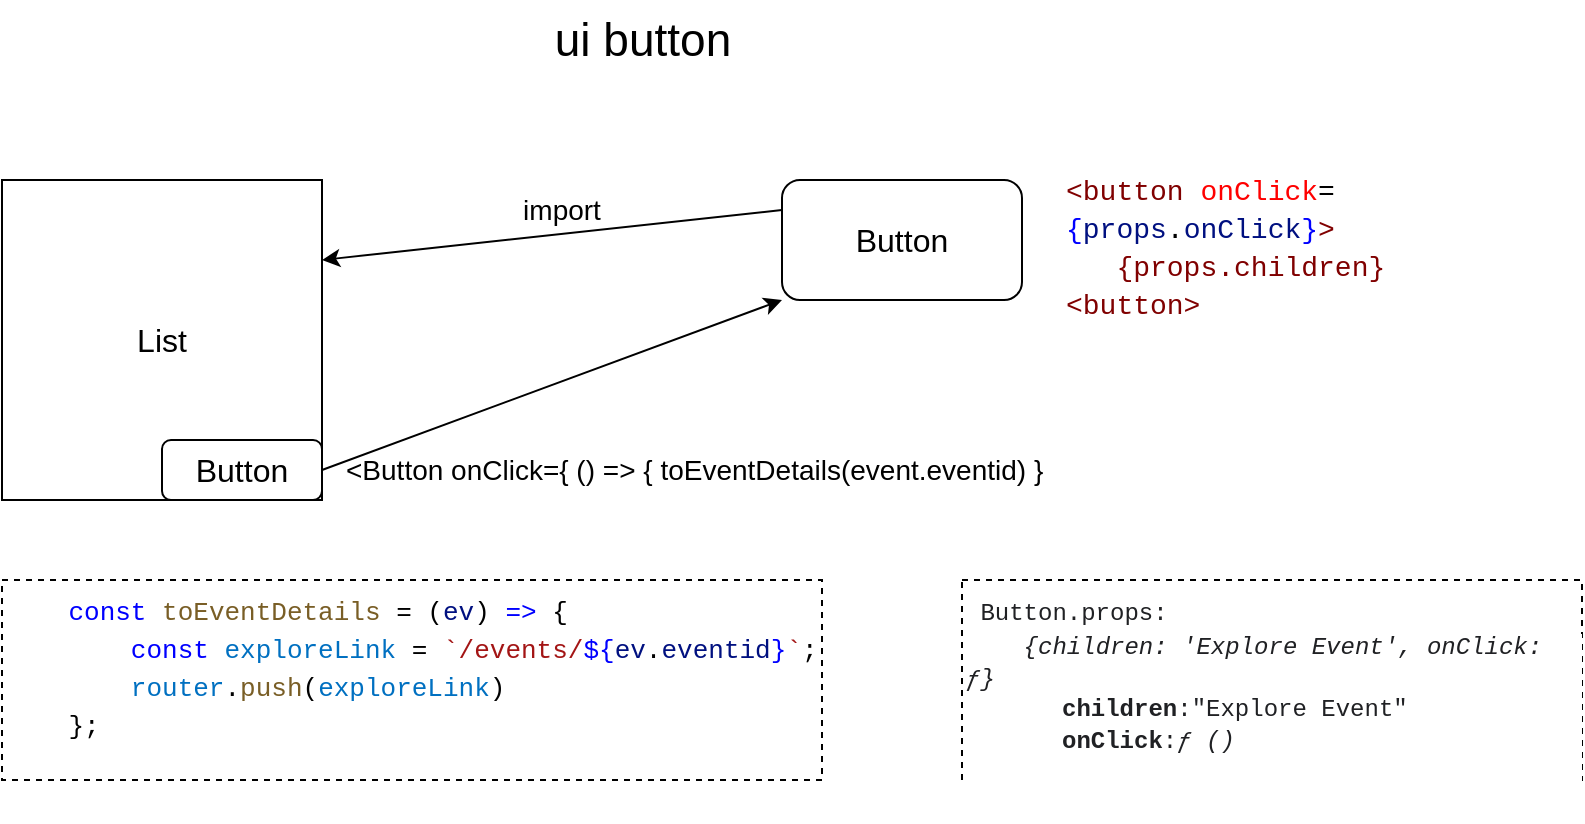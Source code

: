 <mxfile>
    <diagram id="UV_xtOekJP0lUzB7Bbdw" name="Page-1">
        <mxGraphModel dx="818" dy="591" grid="1" gridSize="10" guides="1" tooltips="1" connect="1" arrows="1" fold="1" page="1" pageScale="1" pageWidth="1100" pageHeight="1700" math="0" shadow="0">
            <root>
                <mxCell id="0"/>
                <mxCell id="1" parent="0"/>
                <mxCell id="2" value="ui button" style="text;strokeColor=none;fillColor=none;html=1;fontSize=23;fontStyle=0;verticalAlign=middle;align=center;" vertex="1" parent="1">
                    <mxGeometry x="320" y="10" width="100" height="40" as="geometry"/>
                </mxCell>
                <mxCell id="3" value="Button" style="rounded=1;whiteSpace=wrap;html=1;fontSize=16;" vertex="1" parent="1">
                    <mxGeometry x="440" y="100" width="120" height="60" as="geometry"/>
                </mxCell>
                <mxCell id="5" value="List" style="whiteSpace=wrap;html=1;aspect=fixed;fontSize=16;" vertex="1" parent="1">
                    <mxGeometry x="50" y="100" width="160" height="160" as="geometry"/>
                </mxCell>
                <mxCell id="7" value="Button" style="rounded=1;whiteSpace=wrap;html=1;fontSize=16;" vertex="1" parent="1">
                    <mxGeometry x="130" y="230" width="80" height="30" as="geometry"/>
                </mxCell>
                <mxCell id="9" value="&lt;div style=&quot;color: rgb(0 , 0 , 0) ; background-color: rgb(255 , 255 , 255) ; font-family: &amp;#34;consolas&amp;#34; , &amp;#34;courier new&amp;#34; , monospace ; font-weight: normal ; font-size: 14px ; line-height: 19px&quot;&gt;&lt;div&gt;&lt;span style=&quot;color: #800000&quot;&gt;&amp;lt;button&lt;/span&gt;&lt;span style=&quot;color: #000000&quot;&gt;&amp;nbsp;&lt;/span&gt;&lt;span style=&quot;color: rgb(255 , 0 , 0)&quot;&gt;onClick&lt;/span&gt;=&lt;span style=&quot;color: rgb(0 , 0 , 255)&quot;&gt;{&lt;/span&gt;&lt;span style=&quot;color: rgb(0 , 16 , 128)&quot;&gt;props&lt;/span&gt;.&lt;span style=&quot;color: rgb(0 , 16 , 128)&quot;&gt;onClick&lt;/span&gt;&lt;span style=&quot;color: rgb(0 , 0 , 255)&quot;&gt;}&lt;/span&gt;&lt;span style=&quot;color: rgb(128 , 0 , 0)&quot;&gt;&amp;gt;&lt;/span&gt;&lt;/div&gt;&lt;div&gt;&lt;span style=&quot;color: #800000&quot;&gt;&amp;nbsp; &amp;nbsp;{props.children}&lt;/span&gt;&lt;/div&gt;&lt;div&gt;&lt;span style=&quot;color: #800000&quot;&gt;&amp;lt;button&amp;gt;&lt;/span&gt;&lt;/div&gt;&lt;/div&gt;" style="text;whiteSpace=wrap;html=1;fontSize=16;" vertex="1" parent="1">
                    <mxGeometry x="580" y="90" width="260" height="70" as="geometry"/>
                </mxCell>
                <mxCell id="11" value="" style="endArrow=classic;html=1;fontSize=16;exitX=0;exitY=0.25;exitDx=0;exitDy=0;entryX=1;entryY=0.25;entryDx=0;entryDy=0;" edge="1" parent="1" source="3" target="5">
                    <mxGeometry width="50" height="50" relative="1" as="geometry">
                        <mxPoint x="410" y="320" as="sourcePoint"/>
                        <mxPoint x="460" y="270" as="targetPoint"/>
                    </mxGeometry>
                </mxCell>
                <mxCell id="12" value="import" style="text;html=1;strokeColor=none;fillColor=none;align=center;verticalAlign=middle;whiteSpace=wrap;rounded=0;fontSize=14;" vertex="1" parent="1">
                    <mxGeometry x="300" y="100" width="60" height="30" as="geometry"/>
                </mxCell>
                <mxCell id="13" value="" style="endArrow=classic;html=1;fontSize=16;exitX=1;exitY=0.5;exitDx=0;exitDy=0;entryX=0;entryY=1;entryDx=0;entryDy=0;" edge="1" parent="1" source="7" target="3">
                    <mxGeometry width="50" height="50" relative="1" as="geometry">
                        <mxPoint x="410" y="320" as="sourcePoint"/>
                        <mxPoint x="460" y="270" as="targetPoint"/>
                    </mxGeometry>
                </mxCell>
                <mxCell id="15" value="&amp;lt;Button onClick={ () =&amp;gt; { toEventDetails(event.eventid) }" style="text;html=1;strokeColor=none;fillColor=none;align=left;verticalAlign=middle;whiteSpace=wrap;rounded=0;fontSize=14;" vertex="1" parent="1">
                    <mxGeometry x="220" y="230" width="410" height="30" as="geometry"/>
                </mxCell>
                <mxCell id="16" value="&lt;span style=&quot;color: rgb(32 , 33 , 36) ; font-family: &amp;#34;consolas&amp;#34; , &amp;#34;lucida console&amp;#34; , &amp;#34;courier new&amp;#34; , monospace ; font-size: 12px ; font-style: normal ; font-weight: 400 ; letter-spacing: normal ; text-indent: 0px ; text-transform: none ; word-spacing: 0px ; background-color: rgb(255 , 255 , 255) ; display: inline ; float: none&quot;&gt;&amp;nbsp;Button.props:&lt;br&gt;&lt;/span&gt;&lt;span style=&quot;color: rgb(32 , 33 , 36) ; font-family: &amp;#34;consolas&amp;#34; , &amp;#34;lucida console&amp;#34; , &amp;#34;courier new&amp;#34; , monospace ; font-size: 12px ; font-style: normal ; font-weight: 400 ; letter-spacing: normal ; text-indent: 0px ; text-transform: none ; word-spacing: 0px ; background-color: rgb(255 , 255 , 255) ; display: inline ; float: none&quot;&gt; &lt;/span&gt;&lt;div class=&quot;console-view-object-properties-section object-value-object source-code expanded&quot; style=&quot;padding: 0px ; box-sizing: border-box ; min-width: 0px ; min-height: 0px ; outline-width: 0px ; font-family: &amp;#34;consolas&amp;#34; , &amp;#34;lucida console&amp;#34; , &amp;#34;courier new&amp;#34; , monospace ; font-size: 12px ; position: relative ; vertical-align: baseline ; color: rgb(32 , 33 , 36) ; display: inline-block ; overflow-wrap: break-word ; max-width: 100% ; line-height: 1.2 ; font-style: normal ; font-weight: 400 ; letter-spacing: normal ; text-indent: 0px ; text-transform: none ; word-spacing: 0px ; background-color: rgb(255 , 255 , 255)&quot;&gt;&lt;div class=&quot;tree-outline-disclosure tree-outline-disclosure-hide-overflow&quot; style=&quot;box-sizing: border-box ; min-width: 0px ; min-height: 0px&quot;&gt;&lt;ol class=&quot;tree-outline hide-selection-when-blurred source-code object-properties-section&quot; tabindex=&quot;-1&quot; style=&quot;box-sizing: border-box ; min-width: 0px ; min-height: 0px ; padding: 0px ; margin: 0px ; z-index: 0 ; position: relative ; display: flex ; flex-direction: column ; list-style-type: none&quot;&gt;&lt;li title=&quot;&quot; class=&quot;parent object-properties-section-root-element expanded&quot; style=&quot;box-sizing: border-box ; min-width: 0px ; min-height: 16px ; display: flex ; flex-direction: row ; text-overflow: ellipsis ; position: relative ; align-items: center&quot;&gt;&lt;span class=&quot;console-object console-object-preview&quot; tabindex=&quot;-1&quot; style=&quot;box-sizing: border-box ; min-width: 0px ; min-height: 0px ; overflow-wrap: break-word ; font-style: italic ; word-break: break-all&quot;&gt;&lt;span class=&quot;object-properties-preview&quot; style=&quot;box-sizing: border-box ; min-width: 0px ; min-height: 0px&quot;&gt;&amp;nbsp; &amp;nbsp; {&lt;span class=&quot;name&quot; style=&quot;box-sizing: border-box ; min-width: 0px ; min-height: 0px&quot;&gt;children&lt;/span&gt;: &lt;span class=&quot;object-value-string&quot; style=&quot;box-sizing: border-box ; min-width: 0px ; min-height: 0px ; word-break: break-all&quot;&gt;'Explore Event'&lt;/span&gt;, &lt;span class=&quot;name&quot; style=&quot;box-sizing: border-box ; min-width: 0px ; min-height: 0px&quot;&gt;onClick&lt;/span&gt;: &lt;span class=&quot;object-value-function&quot; style=&quot;box-sizing: border-box ; min-width: 0px ; min-height: 0px ; font-style: italic&quot;&gt;ƒ&lt;/span&gt;}&lt;/span&gt;&lt;span class=&quot;object-state-note info-note&quot; title=&quot;This value was evaluated upon first expanding. It may have changed since then.&quot; style=&quot;box-sizing: border-box ; min-width: 0px ; min-height: 0px ; display: inline-block ; width: 11px ; height: 11px ; text-align: center ; border-radius: 3px ; line-height: 13px ; margin: 0px 6px ; font-size: 9px&quot;&gt;&lt;/span&gt;&lt;/span&gt;&lt;/li&gt;&lt;ol class=&quot;children expanded&quot; style=&quot;box-sizing: border-box ; min-width: 0px ; min-height: 0px ; list-style-type: none ; padding-left: 12px ; display: block&quot;&gt;&lt;li style=&quot;box-sizing: border-box ; min-width: 0px ; min-height: 16px ; text-overflow: ellipsis ; position: relative ; display: flex ; align-items: center&quot;&gt;&lt;span class=&quot;name-and-value&quot; style=&quot;box-sizing: border-box ; min-width: 0px ; min-height: 0px ; overflow: hidden ; line-height: 16px ; display: flex&quot;&gt;&lt;span class=&quot;name own-property&quot; title=&quot;children&quot; style=&quot;box-sizing: border-box ; min-width: 0px ; min-height: 0px ; font-weight: 700&quot;&gt;&amp;nbsp; &amp;nbsp; &amp;nbsp;children&lt;/span&gt;&lt;span class=&quot;separator&quot; style=&quot;box-sizing: border-box ; min-width: 0px ; min-height: 0px&quot;&gt;: &lt;/span&gt;&lt;span class=&quot;object-value-string value&quot; title=&quot;Explore Event&quot; style=&quot;box-sizing: border-box ; min-width: 0px ; min-height: 0px&quot;&gt;&quot;Explore Event&quot;&lt;/span&gt;&lt;/span&gt;&lt;/li&gt;&lt;li class=&quot;parent expanded&quot; style=&quot;box-sizing: border-box ; min-width: 0px ; min-height: 16px ; text-overflow: ellipsis ; position: relative ; display: flex ; align-items: center&quot;&gt;&lt;span class=&quot;name-and-value&quot; style=&quot;box-sizing: border-box ; min-width: 0px ; min-height: 0px ; overflow: hidden ; line-height: 16px ; display: flex&quot;&gt;&lt;span class=&quot;name own-property&quot; title=&quot;onClick&quot; style=&quot;box-sizing: border-box ; min-width: 0px ; min-height: 0px ; font-weight: 700&quot;&gt;&amp;nbsp; &amp;nbsp; &amp;nbsp;onClick&lt;/span&gt;&lt;span class=&quot;separator&quot; style=&quot;box-sizing: border-box ; min-width: 0px ; min-height: 0px&quot;&gt;: &lt;/span&gt;&lt;span class=&quot;object-value-function value&quot; title=&quot;function() {&amp;lt;br/&amp;gt;                                        return toEventDetails(props.event);&amp;lt;br/&amp;gt;                                    }&quot; style=&quot;box-sizing: border-box ; min-width: 0px ; min-height: 0px ; font-style: italic&quot;&gt;&lt;span class=&quot;object-value-function-prefix&quot; style=&quot;box-sizing: border-box ; min-width: 0px ; min-height: 0px&quot;&gt;ƒ&lt;span&gt;&amp;nbsp;&lt;/span&gt;&lt;/span&gt;()&lt;/span&gt;&lt;/span&gt;&lt;/li&gt;&lt;ol class=&quot;children expanded&quot; style=&quot;box-sizing: border-box ; min-width: 0px ; min-height: 0px ; list-style-type: none ; padding-left: 12px ; display: block&quot;&gt;&lt;li style=&quot;box-sizing: border-box ; min-width: 0px ; min-height: 16px ; text-overflow: ellipsis ; position: relative ; display: flex ; align-items: center&quot;&gt;&lt;span class=&quot;name-and-value&quot; style=&quot;box-sizing: border-box ; min-width: 0px ; min-height: 0px ; overflow: hidden ; line-height: 16px ; display: flex&quot;&gt;&lt;span class=&quot;name object-properties-section-dimmed own-property&quot; title=&quot;onClick.length&quot; style=&quot;box-sizing: border-box ; min-width: 0px ; min-height: 0px ; opacity: 0.6 ; font-weight: 700&quot;&gt;&lt;br&gt;&lt;/span&gt;&lt;/span&gt;&lt;/li&gt;&lt;li tabindex=&quot;-1&quot; class=&quot;selected&quot; style=&quot;box-sizing: border-box ; min-width: 0px ; min-height: 16px ; outline-width: 0px ; text-overflow: ellipsis ; position: relative ; display: flex ; align-items: center&quot;&gt;&lt;span class=&quot;name-and-value&quot; style=&quot;box-sizing: border-box ; min-width: 0px ; min-height: 0px ; overflow: hidden ; line-height: 16px ; display: flex&quot;&gt;&lt;span class=&quot;object-value-string value&quot; title=&quot;onClick&quot; style=&quot;box-sizing: border-box ; min-width: 0px ; min-height: 0px&quot;&gt;&lt;br&gt;&lt;/span&gt;&lt;/span&gt;&lt;/li&gt;&lt;/ol&gt;&lt;/ol&gt;&lt;/ol&gt;&lt;/div&gt;&lt;/div&gt;" style="text;whiteSpace=wrap;html=1;fontSize=14;strokeColor=default;dashed=1;" vertex="1" parent="1">
                    <mxGeometry x="530" y="300" width="310" height="100" as="geometry"/>
                </mxCell>
                <mxCell id="17" value="&lt;div style=&quot;color: rgb(0, 0, 0); background-color: rgb(255, 255, 255); font-family: consolas, &amp;quot;courier new&amp;quot;, monospace; font-weight: normal; font-size: 13px; line-height: 19px;&quot;&gt;&lt;div style=&quot;font-size: 13px;&quot;&gt;&lt;span style=&quot;color: rgb(0, 0, 0); font-size: 13px;&quot;&gt;&amp;nbsp; &amp;nbsp; &lt;/span&gt;&lt;span style=&quot;color: rgb(0, 0, 255); font-size: 13px;&quot;&gt;const&lt;/span&gt;&lt;span style=&quot;color: rgb(0, 0, 0); font-size: 13px;&quot;&gt; &lt;/span&gt;&lt;span style=&quot;color: rgb(121, 94, 38); font-size: 13px;&quot;&gt;toEventDetails&lt;/span&gt;&lt;span style=&quot;color: rgb(0, 0, 0); font-size: 13px;&quot;&gt; = (&lt;/span&gt;&lt;span style=&quot;color: rgb(0, 16, 128); font-size: 13px;&quot;&gt;ev&lt;/span&gt;&lt;span style=&quot;color: rgb(0, 0, 0); font-size: 13px;&quot;&gt;) &lt;/span&gt;&lt;span style=&quot;color: rgb(0, 0, 255); font-size: 13px;&quot;&gt;=&amp;gt;&lt;/span&gt;&lt;span style=&quot;color: rgb(0, 0, 0); font-size: 13px;&quot;&gt; {&lt;/span&gt;&lt;/div&gt;&lt;div style=&quot;font-size: 13px;&quot;&gt;&lt;span style=&quot;color: rgb(0, 0, 0); font-size: 13px;&quot;&gt;&amp;nbsp; &amp;nbsp; &amp;nbsp; &amp;nbsp; &lt;/span&gt;&lt;span style=&quot;color: rgb(0, 0, 255); font-size: 13px;&quot;&gt;const&lt;/span&gt;&lt;span style=&quot;color: rgb(0, 0, 0); font-size: 13px;&quot;&gt; &lt;/span&gt;&lt;span style=&quot;color: rgb(0, 112, 193); font-size: 13px;&quot;&gt;exploreLink&lt;/span&gt;&lt;span style=&quot;color: rgb(0, 0, 0); font-size: 13px;&quot;&gt; = &lt;/span&gt;&lt;span style=&quot;color: rgb(163, 21, 21); font-size: 13px;&quot;&gt;`/events/&lt;/span&gt;&lt;span style=&quot;color: rgb(0, 0, 255); font-size: 13px;&quot;&gt;${&lt;/span&gt;&lt;span style=&quot;color: rgb(0, 16, 128); font-size: 13px;&quot;&gt;ev&lt;/span&gt;&lt;span style=&quot;color: rgb(0, 0, 0); font-size: 13px;&quot;&gt;.&lt;/span&gt;&lt;span style=&quot;color: rgb(0, 16, 128); font-size: 13px;&quot;&gt;eventid&lt;/span&gt;&lt;span style=&quot;color: rgb(0, 0, 255); font-size: 13px;&quot;&gt;}&lt;/span&gt;&lt;span style=&quot;color: rgb(163, 21, 21); font-size: 13px;&quot;&gt;`&lt;/span&gt;&lt;span style=&quot;color: rgb(0, 0, 0); font-size: 13px;&quot;&gt;;&lt;/span&gt;&lt;/div&gt;&lt;div style=&quot;font-size: 13px;&quot;&gt;&lt;span style=&quot;color: rgb(0, 0, 0); font-size: 13px;&quot;&gt;&amp;nbsp; &amp;nbsp; &amp;nbsp; &amp;nbsp; &lt;/span&gt;&lt;span style=&quot;color: rgb(0, 112, 193); font-size: 13px;&quot;&gt;router&lt;/span&gt;&lt;span style=&quot;color: rgb(0, 0, 0); font-size: 13px;&quot;&gt;.&lt;/span&gt;&lt;span style=&quot;color: rgb(121, 94, 38); font-size: 13px;&quot;&gt;push&lt;/span&gt;&lt;span style=&quot;color: rgb(0, 0, 0); font-size: 13px;&quot;&gt;(&lt;/span&gt;&lt;span style=&quot;color: rgb(0, 112, 193); font-size: 13px;&quot;&gt;exploreLink&lt;/span&gt;&lt;span style=&quot;color: rgb(0, 0, 0); font-size: 13px;&quot;&gt;)&lt;/span&gt;&lt;/div&gt;&lt;div style=&quot;font-size: 13px;&quot;&gt;&lt;span style=&quot;color: rgb(0, 0, 0); font-size: 13px;&quot;&gt;&amp;nbsp; &amp;nbsp; };&lt;/span&gt;&lt;/div&gt;&lt;/div&gt;" style="text;whiteSpace=wrap;html=1;fontSize=13;strokeColor=default;dashed=1;" vertex="1" parent="1">
                    <mxGeometry x="50" y="300" width="410" height="100" as="geometry"/>
                </mxCell>
            </root>
        </mxGraphModel>
    </diagram>
</mxfile>